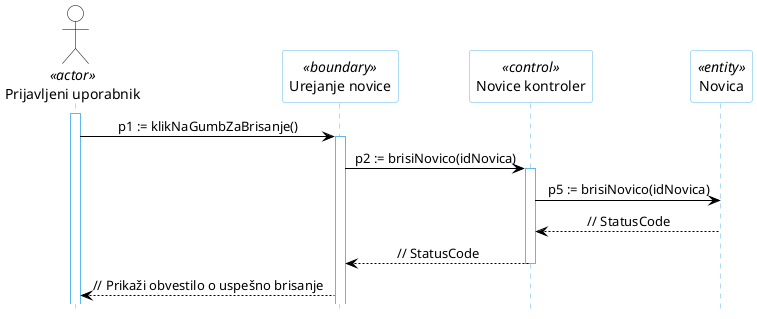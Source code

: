 @startuml
hide footbox

skinparam backgroundcolor transparent
skinparam defaultTextAlignment center
skinparam actorBorderColor black
skinparam actorBackgroundColor white
skinparam arrowColor black
skinparam sequenceLifeLineBorderColor #5FB8EC
skinparam sequenceParticipantBorderColor #5FB8EC
skinparam sequenceParticipantBackgroundColor white

actor "Prijavljeni uporabnik" AS U1 <<actor>>

participant "Urejanje novice" as R5 <<boundary>>
participant "Novice kontroler" as R2 <<control>>
participant "Novica" as R4 <<entity>>

activate U1
U1 -> R5: p1 := klikNaGumbZaBrisanje()
activate R5
R5 -> R2: p2 := brisiNovico(idNovica)
activate R2
R2 -> R4: p5 := brisiNovico(idNovica)
R4 --> R2: // StatusCode
R2 --> R5: // StatusCode
deactivate R2
R5 --> U1: // Prikaži obvestilo o uspešno brisanje
@enduml